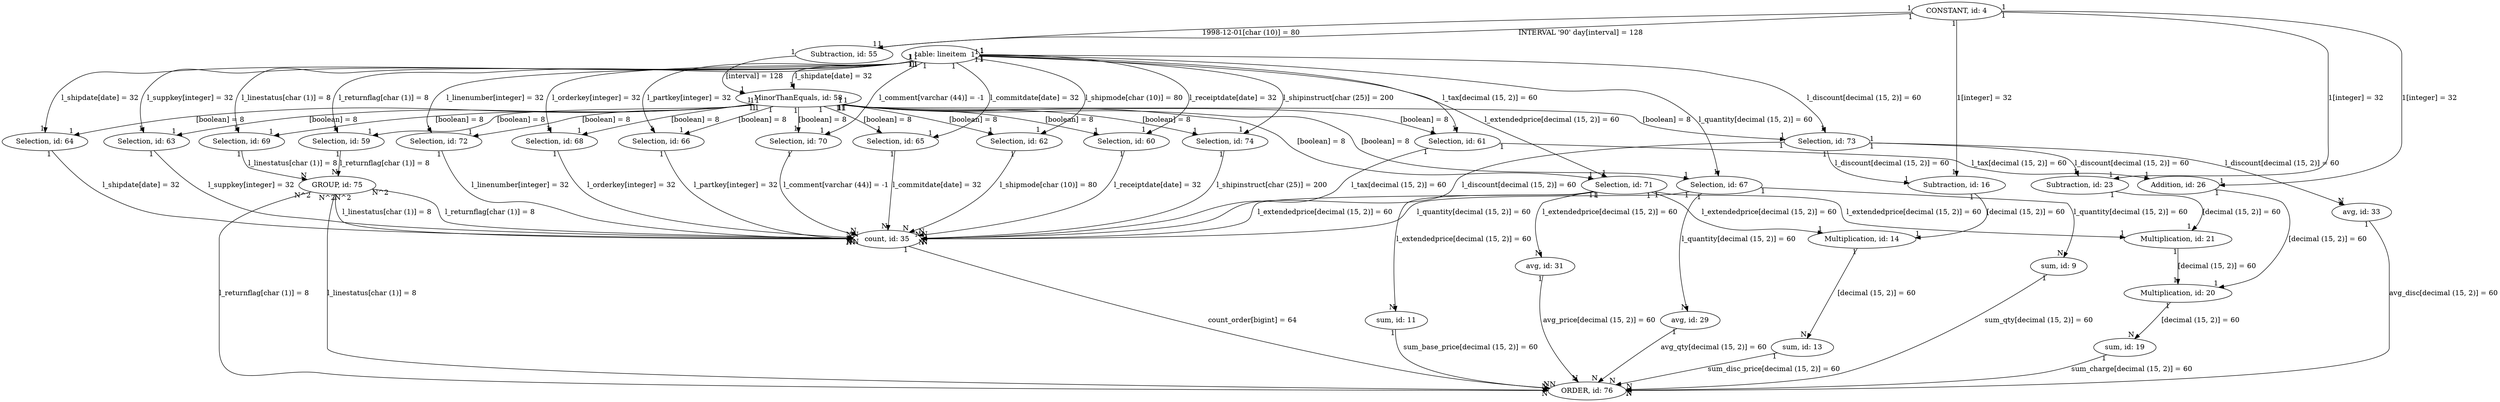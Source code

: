 digraph {
"table: lineitem" -> "MinorThanEquals, id: 58"[label="l_shipdate[date] = 32", headlabel="1", taillabel="1" ]
"CONSTANT, id: 4" -> "Subtraction, id: 55"[label="1998-12-01[char (10)] = 80", headlabel="1", taillabel="1" ]
"CONSTANT, id: 4" -> "Subtraction, id: 55"[label="INTERVAL '90' day[interval] = 128", headlabel="1", taillabel="1" ]
"table: lineitem" -> "Selection, id: 74"[label="l_shipinstruct[char (25)] = 200", headlabel="1", taillabel="1" ]
"table: lineitem" -> "Selection, id: 73"[label="l_discount[decimal (15, 2)] = 60", headlabel="1", taillabel="1" ]
"table: lineitem" -> "Selection, id: 72"[label="l_linenumber[integer] = 32", headlabel="1", taillabel="1" ]
"table: lineitem" -> "Selection, id: 71"[label="l_extendedprice[decimal (15, 2)] = 60", headlabel="1", taillabel="1" ]
"table: lineitem" -> "Selection, id: 70"[label="l_comment[varchar (44)] = -1", headlabel="1", taillabel="1" ]
"table: lineitem" -> "Selection, id: 69"[label="l_linestatus[char (1)] = 8", headlabel="1", taillabel="1" ]
"table: lineitem" -> "Selection, id: 68"[label="l_orderkey[integer] = 32", headlabel="1", taillabel="1" ]
"table: lineitem" -> "Selection, id: 67"[label="l_quantity[decimal (15, 2)] = 60", headlabel="1", taillabel="1" ]
"table: lineitem" -> "Selection, id: 66"[label="l_partkey[integer] = 32", headlabel="1", taillabel="1" ]
"table: lineitem" -> "Selection, id: 65"[label="l_commitdate[date] = 32", headlabel="1", taillabel="1" ]
"table: lineitem" -> "Selection, id: 64"[label="l_shipdate[date] = 32", headlabel="1", taillabel="1" ]
"table: lineitem" -> "Selection, id: 63"[label="l_suppkey[integer] = 32", headlabel="1", taillabel="1" ]
"table: lineitem" -> "Selection, id: 62"[label="l_shipmode[char (10)] = 80", headlabel="1", taillabel="1" ]
"table: lineitem" -> "Selection, id: 61"[label="l_tax[decimal (15, 2)] = 60", headlabel="1", taillabel="1" ]
"table: lineitem" -> "Selection, id: 60"[label="l_receiptdate[date] = 32", headlabel="1", taillabel="1" ]
"table: lineitem" -> "Selection, id: 59"[label="l_returnflag[char (1)] = 8", headlabel="1", taillabel="1" ]
"Selection, id: 69" -> "GROUP, id: 75"[label="l_linestatus[char (1)] = 8", headlabel="N", taillabel="1" ]
"Selection, id: 59" -> "GROUP, id: 75"[label="l_returnflag[char (1)] = 8", headlabel="N", taillabel="1" ]
"Subtraction, id: 55" -> "MinorThanEquals, id: 58"[label="[interval] = 128", headlabel="1", taillabel="1" ]
"MinorThanEquals, id: 58" -> "Selection, id: 59"[label="[boolean] = 8", headlabel="1", taillabel="1" ]
"MinorThanEquals, id: 58" -> "Selection, id: 60"[label="[boolean] = 8", headlabel="1", taillabel="1" ]
"MinorThanEquals, id: 58" -> "Selection, id: 61"[label="[boolean] = 8", headlabel="1", taillabel="1" ]
"MinorThanEquals, id: 58" -> "Selection, id: 62"[label="[boolean] = 8", headlabel="1", taillabel="1" ]
"MinorThanEquals, id: 58" -> "Selection, id: 63"[label="[boolean] = 8", headlabel="1", taillabel="1" ]
"MinorThanEquals, id: 58" -> "Selection, id: 64"[label="[boolean] = 8", headlabel="1", taillabel="1" ]
"MinorThanEquals, id: 58" -> "Selection, id: 65"[label="[boolean] = 8", headlabel="1", taillabel="1" ]
"MinorThanEquals, id: 58" -> "Selection, id: 66"[label="[boolean] = 8", headlabel="1", taillabel="1" ]
"MinorThanEquals, id: 58" -> "Selection, id: 67"[label="[boolean] = 8", headlabel="1", taillabel="1" ]
"MinorThanEquals, id: 58" -> "Selection, id: 68"[label="[boolean] = 8", headlabel="1", taillabel="1" ]
"MinorThanEquals, id: 58" -> "Selection, id: 69"[label="[boolean] = 8", headlabel="1", taillabel="1" ]
"MinorThanEquals, id: 58" -> "Selection, id: 70"[label="[boolean] = 8", headlabel="1", taillabel="1" ]
"MinorThanEquals, id: 58" -> "Selection, id: 71"[label="[boolean] = 8", headlabel="1", taillabel="1" ]
"MinorThanEquals, id: 58" -> "Selection, id: 72"[label="[boolean] = 8", headlabel="1", taillabel="1" ]
"MinorThanEquals, id: 58" -> "Selection, id: 73"[label="[boolean] = 8", headlabel="1", taillabel="1" ]
"MinorThanEquals, id: 58" -> "Selection, id: 74"[label="[boolean] = 8", headlabel="1", taillabel="1" ]
"Selection, id: 66" -> "count, id: 35"[label="l_partkey[integer] = 32", headlabel="N", taillabel="1" ]
"Selection, id: 73" -> "count, id: 35"[label="l_discount[decimal (15, 2)] = 60", headlabel="N", taillabel="1" ]
"GROUP, id: 75" -> "count, id: 35"[label="l_returnflag[char (1)] = 8", headlabel="N", taillabel="N^2" ]
"Selection, id: 73" -> "avg, id: 33"[label="l_discount[decimal (15, 2)] = 60", headlabel="N", taillabel="1" ]
"CONSTANT, id: 4" -> "Addition, id: 26"[label="1[integer] = 32", headlabel="1", taillabel="1" ]
"CONSTANT, id: 4" -> "Subtraction, id: 23"[label="1[integer] = 32", headlabel="1", taillabel="1" ]
"Selection, id: 61" -> "count, id: 35"[label="l_tax[decimal (15, 2)] = 60", headlabel="N", taillabel="1" ]
"Selection, id: 67" -> "count, id: 35"[label="l_quantity[decimal (15, 2)] = 60", headlabel="N", taillabel="1" ]
"Selection, id: 64" -> "count, id: 35"[label="l_shipdate[date] = 32", headlabel="N", taillabel="1" ]
"Selection, id: 73" -> "Subtraction, id: 16"[label="l_discount[decimal (15, 2)] = 60", headlabel="1", taillabel="1" ]
"Selection, id: 63" -> "count, id: 35"[label="l_suppkey[integer] = 32", headlabel="N", taillabel="1" ]
"GROUP, id: 75" -> "count, id: 35"[label="l_linestatus[char (1)] = 8", headlabel="N", taillabel="N^2" ]
"Selection, id: 62" -> "count, id: 35"[label="l_shipmode[char (10)] = 80", headlabel="N", taillabel="1" ]
"Selection, id: 71" -> "avg, id: 31"[label="l_extendedprice[decimal (15, 2)] = 60", headlabel="N", taillabel="1" ]
"Selection, id: 71" -> "sum, id: 11"[label="l_extendedprice[decimal (15, 2)] = 60", headlabel="N", taillabel="1" ]
"Selection, id: 72" -> "count, id: 35"[label="l_linenumber[integer] = 32", headlabel="N", taillabel="1" ]
"Selection, id: 71" -> "Multiplication, id: 14"[label="l_extendedprice[decimal (15, 2)] = 60", headlabel="1", taillabel="1" ]
"Selection, id: 68" -> "count, id: 35"[label="l_orderkey[integer] = 32", headlabel="N", taillabel="1" ]
"Selection, id: 67" -> "sum, id: 9"[label="l_quantity[decimal (15, 2)] = 60", headlabel="N", taillabel="1" ]
"Selection, id: 67" -> "avg, id: 29"[label="l_quantity[decimal (15, 2)] = 60", headlabel="N", taillabel="1" ]
"Selection, id: 61" -> "Addition, id: 26"[label="l_tax[decimal (15, 2)] = 60", headlabel="1", taillabel="1" ]
"Selection, id: 60" -> "count, id: 35"[label="l_receiptdate[date] = 32", headlabel="N", taillabel="1" ]
"CONSTANT, id: 4" -> "Subtraction, id: 16"[label="1[integer] = 32", headlabel="1", taillabel="1" ]
"Selection, id: 74" -> "count, id: 35"[label="l_shipinstruct[char (25)] = 200", headlabel="N", taillabel="1" ]
"Selection, id: 73" -> "Subtraction, id: 23"[label="l_discount[decimal (15, 2)] = 60", headlabel="1", taillabel="1" ]
"Selection, id: 70" -> "count, id: 35"[label="l_comment[varchar (44)] = -1", headlabel="N", taillabel="1" ]
"Selection, id: 71" -> "Multiplication, id: 21"[label="l_extendedprice[decimal (15, 2)] = 60", headlabel="1", taillabel="1" ]
"Selection, id: 65" -> "count, id: 35"[label="l_commitdate[date] = 32", headlabel="N", taillabel="1" ]
"Selection, id: 71" -> "count, id: 35"[label="l_extendedprice[decimal (15, 2)] = 60", headlabel="N", taillabel="1" ]
"GROUP, id: 75" -> "ORDER, id: 76"[label="l_returnflag[char (1)] = 8", headlabel="N", taillabel="N^2" ]
"GROUP, id: 75" -> "ORDER, id: 76"[label="l_linestatus[char (1)] = 8", headlabel="N", taillabel="N^2" ]
"count, id: 35" -> "ORDER, id: 76"[label="count_order[bigint] = 64", headlabel="N", taillabel="1" ]
"avg, id: 33" -> "ORDER, id: 76"[label="avg_disc[decimal (15, 2)] = 60", headlabel="N", taillabel="1" ]
"avg, id: 31" -> "ORDER, id: 76"[label="avg_price[decimal (15, 2)] = 60", headlabel="N", taillabel="1" ]
"avg, id: 29" -> "ORDER, id: 76"[label="avg_qty[decimal (15, 2)] = 60", headlabel="N", taillabel="1" ]
"sum, id: 19" -> "ORDER, id: 76"[label="sum_charge[decimal (15, 2)] = 60", headlabel="N", taillabel="1" ]
"sum, id: 13" -> "ORDER, id: 76"[label="sum_disc_price[decimal (15, 2)] = 60", headlabel="N", taillabel="1" ]
"sum, id: 11" -> "ORDER, id: 76"[label="sum_base_price[decimal (15, 2)] = 60", headlabel="N", taillabel="1" ]
"sum, id: 9" -> "ORDER, id: 76"[label="sum_qty[decimal (15, 2)] = 60", headlabel="N", taillabel="1" ]
"Subtraction, id: 16" -> "Multiplication, id: 14"[label="[decimal (15, 2)] = 60", headlabel="1", taillabel="1" ]
"Multiplication, id: 14" -> "sum, id: 13"[label="[decimal (15, 2)] = 60", headlabel="N", taillabel="1" ]
"Subtraction, id: 23" -> "Multiplication, id: 21"[label="[decimal (15, 2)] = 60", headlabel="1", taillabel="1" ]
"Multiplication, id: 21" -> "Multiplication, id: 20"[label="[decimal (15, 2)] = 60", headlabel="1", taillabel="1" ]
"Addition, id: 26" -> "Multiplication, id: 20"[label="[decimal (15, 2)] = 60", headlabel="1", taillabel="1" ]
"Multiplication, id: 20" -> "sum, id: 19"[label="[decimal (15, 2)] = 60", headlabel="N", taillabel="1" ]
}

